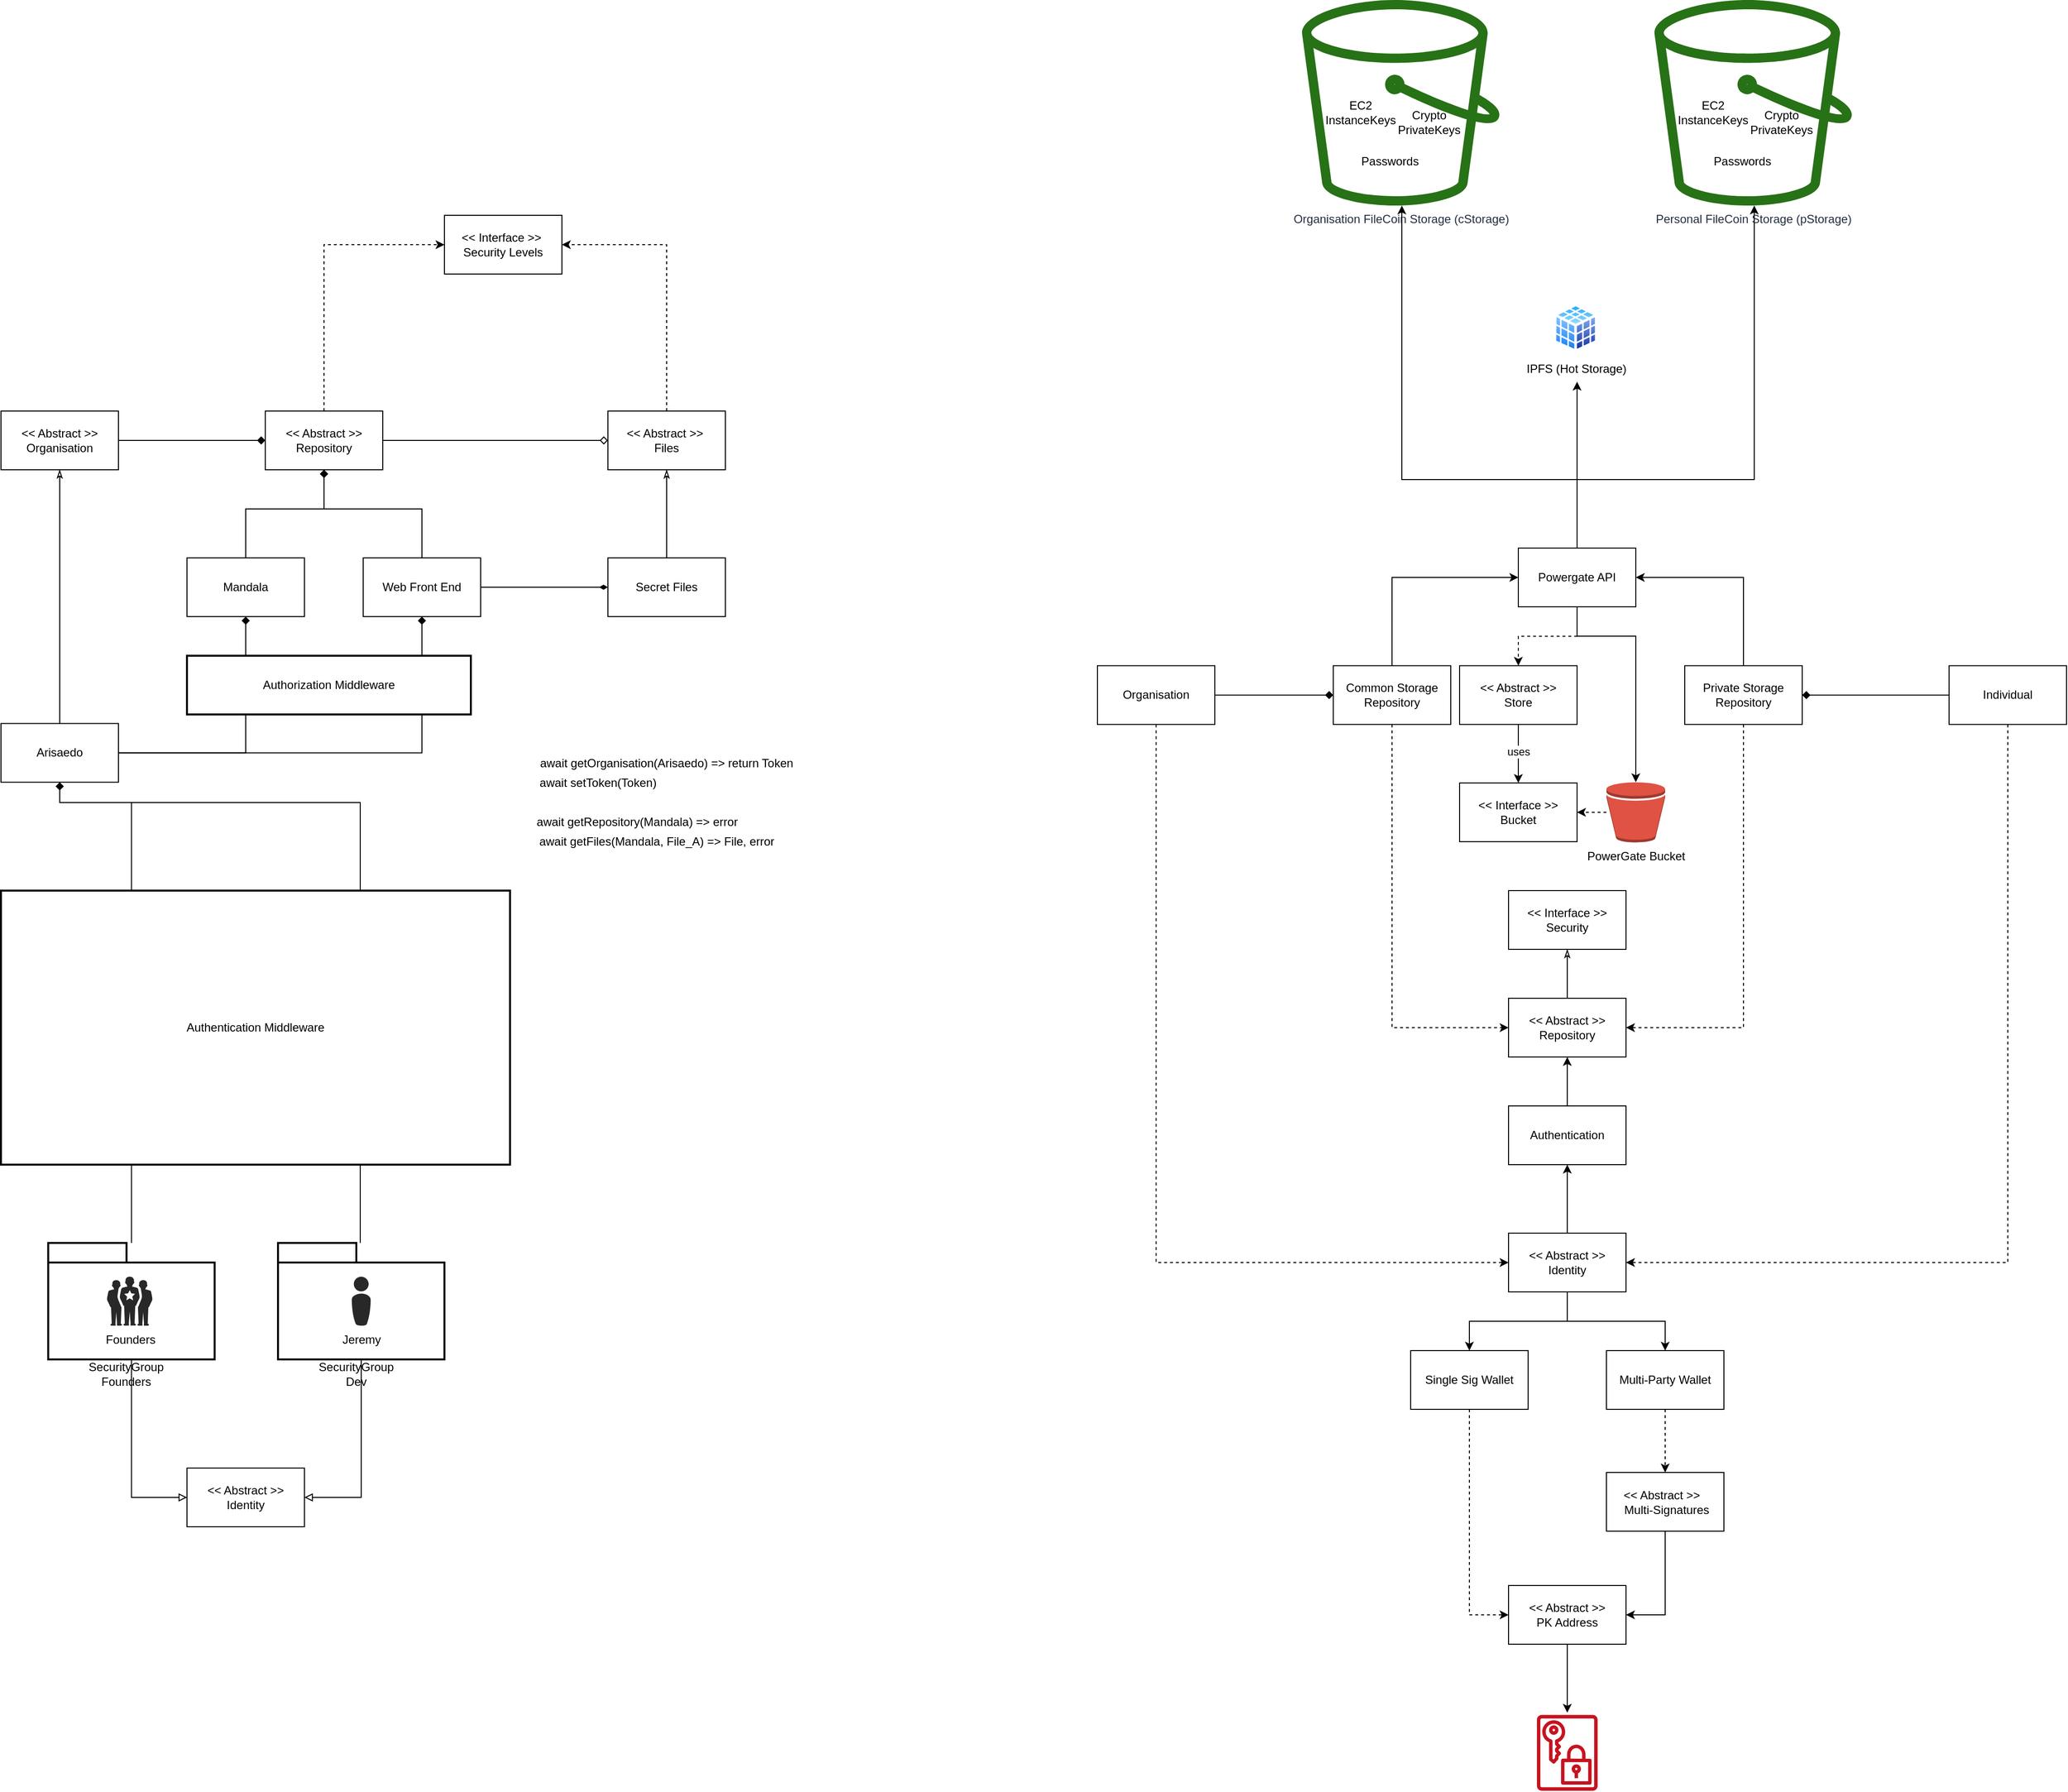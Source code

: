 <mxfile version="13.6.2" type="github">
  <diagram id="dgdlfLjW2s20BMhnikNt" name="Page-1">
    <mxGraphModel dx="4506" dy="2853" grid="1" gridSize="10" guides="1" tooltips="1" connect="1" arrows="1" fold="1" page="1" pageScale="1" pageWidth="827" pageHeight="1169" math="0" shadow="0">
      <root>
        <mxCell id="0" />
        <mxCell id="1" parent="0" />
        <mxCell id="QXBRQliUTnef7ta2N4eQ-54" style="edgeStyle=orthogonalEdgeStyle;rounded=0;orthogonalLoop=1;jettySize=auto;html=1;endArrow=diamond;endFill=1;" edge="1" parent="1" source="QXBRQliUTnef7ta2N4eQ-50">
          <mxGeometry relative="1" as="geometry">
            <mxPoint x="-1340" y="350" as="targetPoint" />
            <Array as="points">
              <mxPoint x="-1033" y="400" />
              <mxPoint x="-1340" y="400" />
            </Array>
          </mxGeometry>
        </mxCell>
        <mxCell id="QXBRQliUTnef7ta2N4eQ-74" style="edgeStyle=orthogonalEdgeStyle;rounded=0;orthogonalLoop=1;jettySize=auto;html=1;entryX=1;entryY=0.5;entryDx=0;entryDy=0;endArrow=block;endFill=0;" edge="1" parent="1" source="QXBRQliUTnef7ta2N4eQ-50" target="QXBRQliUTnef7ta2N4eQ-72">
          <mxGeometry relative="1" as="geometry" />
        </mxCell>
        <mxCell id="QXBRQliUTnef7ta2N4eQ-50" value="" style="shape=folder;tabWidth=80;tabHeight=20;tabPosition=left;strokeWidth=2;html=1;whiteSpace=wrap;align=center;" vertex="1" parent="1">
          <mxGeometry x="-1117" y="850" width="170" height="119" as="geometry" />
        </mxCell>
        <mxCell id="QXBRQliUTnef7ta2N4eQ-53" style="edgeStyle=orthogonalEdgeStyle;rounded=0;orthogonalLoop=1;jettySize=auto;html=1;entryX=0.5;entryY=1;entryDx=0;entryDy=0;endArrow=diamond;endFill=1;" edge="1" parent="1" source="QXBRQliUTnef7ta2N4eQ-46" target="QXBRQliUTnef7ta2N4eQ-31">
          <mxGeometry relative="1" as="geometry">
            <Array as="points">
              <mxPoint x="-1267" y="400" />
              <mxPoint x="-1340" y="400" />
            </Array>
          </mxGeometry>
        </mxCell>
        <mxCell id="QXBRQliUTnef7ta2N4eQ-73" style="edgeStyle=orthogonalEdgeStyle;rounded=0;orthogonalLoop=1;jettySize=auto;html=1;entryX=0;entryY=0.5;entryDx=0;entryDy=0;endArrow=block;endFill=0;" edge="1" parent="1" source="QXBRQliUTnef7ta2N4eQ-46" target="QXBRQliUTnef7ta2N4eQ-72">
          <mxGeometry relative="1" as="geometry" />
        </mxCell>
        <mxCell id="QXBRQliUTnef7ta2N4eQ-46" value="" style="shape=folder;tabWidth=80;tabHeight=20;tabPosition=left;strokeWidth=2;html=1;whiteSpace=wrap;align=center;" vertex="1" parent="1">
          <mxGeometry x="-1351.75" y="850" width="170" height="119" as="geometry" />
        </mxCell>
        <mxCell id="QXBRQliUTnef7ta2N4eQ-30" style="edgeStyle=orthogonalEdgeStyle;rounded=0;orthogonalLoop=1;jettySize=auto;html=1;entryX=0.5;entryY=1;entryDx=0;entryDy=0;endArrow=classicThin;endFill=0;" edge="1" parent="1" source="1rJ9CaBwOhFMW-6hmWRg-45" target="QXBRQliUTnef7ta2N4eQ-29">
          <mxGeometry relative="1" as="geometry" />
        </mxCell>
        <mxCell id="1rJ9CaBwOhFMW-6hmWRg-45" value="&amp;lt;&amp;lt; Abstract &amp;gt;&amp;gt;&lt;br&gt;Repository" style="rounded=0;whiteSpace=wrap;html=1;" parent="1" vertex="1">
          <mxGeometry x="140" y="600" width="120" height="60" as="geometry" />
        </mxCell>
        <mxCell id="1rJ9CaBwOhFMW-6hmWRg-85" style="edgeStyle=orthogonalEdgeStyle;rounded=0;orthogonalLoop=1;jettySize=auto;html=1;entryX=0;entryY=0.5;entryDx=0;entryDy=0;endArrow=classic;endFill=1;exitX=0.5;exitY=0;exitDx=0;exitDy=0;" parent="1" source="1rJ9CaBwOhFMW-6hmWRg-46" target="1rJ9CaBwOhFMW-6hmWRg-84" edge="1">
          <mxGeometry relative="1" as="geometry" />
        </mxCell>
        <mxCell id="1rJ9CaBwOhFMW-6hmWRg-92" style="edgeStyle=orthogonalEdgeStyle;rounded=0;orthogonalLoop=1;jettySize=auto;html=1;entryX=0;entryY=0.5;entryDx=0;entryDy=0;endArrow=classic;endFill=1;dashed=1;" parent="1" source="1rJ9CaBwOhFMW-6hmWRg-46" target="1rJ9CaBwOhFMW-6hmWRg-45" edge="1">
          <mxGeometry relative="1" as="geometry">
            <Array as="points">
              <mxPoint x="21" y="630" />
            </Array>
          </mxGeometry>
        </mxCell>
        <mxCell id="1rJ9CaBwOhFMW-6hmWRg-46" value="Common Storage Repository" style="rounded=0;whiteSpace=wrap;html=1;" parent="1" vertex="1">
          <mxGeometry x="-39.04" y="260.2" width="120" height="60" as="geometry" />
        </mxCell>
        <mxCell id="1rJ9CaBwOhFMW-6hmWRg-94" style="edgeStyle=orthogonalEdgeStyle;rounded=0;orthogonalLoop=1;jettySize=auto;html=1;entryX=1;entryY=0.5;entryDx=0;entryDy=0;endArrow=classic;endFill=1;dashed=1;" parent="1" source="1rJ9CaBwOhFMW-6hmWRg-50" target="1rJ9CaBwOhFMW-6hmWRg-45" edge="1">
          <mxGeometry relative="1" as="geometry">
            <Array as="points">
              <mxPoint x="380" y="630" />
            </Array>
          </mxGeometry>
        </mxCell>
        <mxCell id="1rJ9CaBwOhFMW-6hmWRg-96" style="edgeStyle=orthogonalEdgeStyle;rounded=0;orthogonalLoop=1;jettySize=auto;html=1;entryX=1;entryY=0.5;entryDx=0;entryDy=0;endArrow=classic;endFill=1;exitX=0.5;exitY=0;exitDx=0;exitDy=0;" parent="1" source="1rJ9CaBwOhFMW-6hmWRg-50" target="1rJ9CaBwOhFMW-6hmWRg-84" edge="1">
          <mxGeometry relative="1" as="geometry" />
        </mxCell>
        <mxCell id="1rJ9CaBwOhFMW-6hmWRg-50" value="Private Storage Repository" style="rounded=0;whiteSpace=wrap;html=1;" parent="1" vertex="1">
          <mxGeometry x="320" y="260.2" width="120" height="60" as="geometry" />
        </mxCell>
        <mxCell id="1rJ9CaBwOhFMW-6hmWRg-58" style="edgeStyle=orthogonalEdgeStyle;rounded=0;orthogonalLoop=1;jettySize=auto;html=1;entryX=0;entryY=0.5;entryDx=0;entryDy=0;endArrow=classic;endFill=1;dashed=1;" parent="1" source="1rJ9CaBwOhFMW-6hmWRg-53" target="1rJ9CaBwOhFMW-6hmWRg-57" edge="1">
          <mxGeometry relative="1" as="geometry">
            <Array as="points">
              <mxPoint x="-220" y="870" />
            </Array>
          </mxGeometry>
        </mxCell>
        <mxCell id="1rJ9CaBwOhFMW-6hmWRg-61" style="edgeStyle=orthogonalEdgeStyle;rounded=0;orthogonalLoop=1;jettySize=auto;html=1;endArrow=diamond;endFill=1;" parent="1" source="1rJ9CaBwOhFMW-6hmWRg-53" target="1rJ9CaBwOhFMW-6hmWRg-46" edge="1">
          <mxGeometry relative="1" as="geometry" />
        </mxCell>
        <mxCell id="1rJ9CaBwOhFMW-6hmWRg-53" value="Organisation" style="rounded=0;whiteSpace=wrap;html=1;" parent="1" vertex="1">
          <mxGeometry x="-280" y="260.2" width="120" height="60" as="geometry" />
        </mxCell>
        <mxCell id="1rJ9CaBwOhFMW-6hmWRg-59" style="edgeStyle=orthogonalEdgeStyle;rounded=0;orthogonalLoop=1;jettySize=auto;html=1;entryX=1;entryY=0.5;entryDx=0;entryDy=0;dashed=1;endArrow=classic;endFill=1;" parent="1" source="1rJ9CaBwOhFMW-6hmWRg-55" target="1rJ9CaBwOhFMW-6hmWRg-57" edge="1">
          <mxGeometry relative="1" as="geometry">
            <Array as="points">
              <mxPoint x="650" y="870" />
            </Array>
          </mxGeometry>
        </mxCell>
        <mxCell id="1rJ9CaBwOhFMW-6hmWRg-62" style="edgeStyle=orthogonalEdgeStyle;rounded=0;orthogonalLoop=1;jettySize=auto;html=1;entryX=1;entryY=0.5;entryDx=0;entryDy=0;endArrow=diamond;endFill=1;" parent="1" source="1rJ9CaBwOhFMW-6hmWRg-55" target="1rJ9CaBwOhFMW-6hmWRg-50" edge="1">
          <mxGeometry relative="1" as="geometry" />
        </mxCell>
        <mxCell id="1rJ9CaBwOhFMW-6hmWRg-55" value="Individual" style="rounded=0;whiteSpace=wrap;html=1;" parent="1" vertex="1">
          <mxGeometry x="590" y="260.2" width="120" height="60" as="geometry" />
        </mxCell>
        <mxCell id="1rJ9CaBwOhFMW-6hmWRg-65" style="edgeStyle=orthogonalEdgeStyle;rounded=0;orthogonalLoop=1;jettySize=auto;html=1;endArrow=classic;endFill=1;" parent="1" source="1rJ9CaBwOhFMW-6hmWRg-57" target="1rJ9CaBwOhFMW-6hmWRg-64" edge="1">
          <mxGeometry relative="1" as="geometry" />
        </mxCell>
        <mxCell id="1rJ9CaBwOhFMW-6hmWRg-70" style="edgeStyle=orthogonalEdgeStyle;rounded=0;orthogonalLoop=1;jettySize=auto;html=1;entryX=0.5;entryY=0;entryDx=0;entryDy=0;endArrow=classic;endFill=1;" parent="1" source="1rJ9CaBwOhFMW-6hmWRg-57" target="1rJ9CaBwOhFMW-6hmWRg-68" edge="1">
          <mxGeometry relative="1" as="geometry" />
        </mxCell>
        <mxCell id="1rJ9CaBwOhFMW-6hmWRg-80" style="edgeStyle=orthogonalEdgeStyle;rounded=0;orthogonalLoop=1;jettySize=auto;html=1;entryX=0.5;entryY=1;entryDx=0;entryDy=0;endArrow=classic;endFill=1;" parent="1" source="1rJ9CaBwOhFMW-6hmWRg-57" target="1rJ9CaBwOhFMW-6hmWRg-79" edge="1">
          <mxGeometry relative="1" as="geometry" />
        </mxCell>
        <mxCell id="1rJ9CaBwOhFMW-6hmWRg-57" value="&amp;lt;&amp;lt; Abstract &amp;gt;&amp;gt; Identity" style="rounded=0;whiteSpace=wrap;html=1;" parent="1" vertex="1">
          <mxGeometry x="140" y="840" width="120" height="60" as="geometry" />
        </mxCell>
        <mxCell id="1rJ9CaBwOhFMW-6hmWRg-67" style="edgeStyle=orthogonalEdgeStyle;rounded=0;orthogonalLoop=1;jettySize=auto;html=1;endArrow=classic;endFill=1;dashed=1;entryX=0;entryY=0.5;entryDx=0;entryDy=0;" parent="1" source="1rJ9CaBwOhFMW-6hmWRg-64" target="1rJ9CaBwOhFMW-6hmWRg-66" edge="1">
          <mxGeometry relative="1" as="geometry" />
        </mxCell>
        <mxCell id="1rJ9CaBwOhFMW-6hmWRg-64" value="Single Sig Wallet" style="rounded=0;whiteSpace=wrap;html=1;" parent="1" vertex="1">
          <mxGeometry x="40.0" y="960" width="120" height="60" as="geometry" />
        </mxCell>
        <mxCell id="1rJ9CaBwOhFMW-6hmWRg-75" style="edgeStyle=orthogonalEdgeStyle;rounded=0;orthogonalLoop=1;jettySize=auto;html=1;endArrow=classic;endFill=1;" parent="1" source="1rJ9CaBwOhFMW-6hmWRg-66" edge="1">
          <mxGeometry relative="1" as="geometry">
            <mxPoint x="200" y="1330" as="targetPoint" />
          </mxGeometry>
        </mxCell>
        <mxCell id="1rJ9CaBwOhFMW-6hmWRg-66" value="&amp;lt;&amp;lt; Abstract &amp;gt;&amp;gt;&lt;br&gt;PK Address" style="rounded=0;whiteSpace=wrap;html=1;" parent="1" vertex="1">
          <mxGeometry x="140" y="1200" width="120" height="60" as="geometry" />
        </mxCell>
        <mxCell id="1rJ9CaBwOhFMW-6hmWRg-72" style="edgeStyle=orthogonalEdgeStyle;rounded=0;orthogonalLoop=1;jettySize=auto;html=1;dashed=1;endArrow=classic;endFill=1;" parent="1" source="1rJ9CaBwOhFMW-6hmWRg-68" target="1rJ9CaBwOhFMW-6hmWRg-71" edge="1">
          <mxGeometry relative="1" as="geometry" />
        </mxCell>
        <mxCell id="1rJ9CaBwOhFMW-6hmWRg-68" value="Multi-Party Wallet" style="rounded=0;whiteSpace=wrap;html=1;" parent="1" vertex="1">
          <mxGeometry x="240" y="960" width="120" height="60" as="geometry" />
        </mxCell>
        <mxCell id="1rJ9CaBwOhFMW-6hmWRg-73" style="edgeStyle=orthogonalEdgeStyle;rounded=0;orthogonalLoop=1;jettySize=auto;html=1;entryX=1;entryY=0.5;entryDx=0;entryDy=0;endArrow=classic;endFill=1;" parent="1" source="1rJ9CaBwOhFMW-6hmWRg-71" target="1rJ9CaBwOhFMW-6hmWRg-66" edge="1">
          <mxGeometry relative="1" as="geometry" />
        </mxCell>
        <mxCell id="1rJ9CaBwOhFMW-6hmWRg-71" value="&amp;lt;&amp;lt; Abstract &amp;gt;&amp;gt; &amp;nbsp; &amp;nbsp;Multi-Signatures" style="rounded=0;whiteSpace=wrap;html=1;" parent="1" vertex="1">
          <mxGeometry x="240" y="1084.5" width="120" height="60" as="geometry" />
        </mxCell>
        <mxCell id="1rJ9CaBwOhFMW-6hmWRg-78" value="" style="outlineConnect=0;fontColor=#232F3E;gradientColor=none;fillColor=#C7131F;strokeColor=none;dashed=0;verticalLabelPosition=bottom;verticalAlign=top;align=center;html=1;fontSize=12;fontStyle=0;aspect=fixed;pointerEvents=1;shape=mxgraph.aws4.data_encryption_key;" parent="1" vertex="1">
          <mxGeometry x="169" y="1332" width="62" height="78" as="geometry" />
        </mxCell>
        <mxCell id="1rJ9CaBwOhFMW-6hmWRg-82" style="edgeStyle=orthogonalEdgeStyle;rounded=0;orthogonalLoop=1;jettySize=auto;html=1;entryX=0.5;entryY=1;entryDx=0;entryDy=0;endArrow=classic;endFill=1;" parent="1" source="1rJ9CaBwOhFMW-6hmWRg-79" target="1rJ9CaBwOhFMW-6hmWRg-45" edge="1">
          <mxGeometry relative="1" as="geometry" />
        </mxCell>
        <mxCell id="1rJ9CaBwOhFMW-6hmWRg-79" value="Authentication" style="rounded=0;whiteSpace=wrap;html=1;" parent="1" vertex="1">
          <mxGeometry x="140" y="710" width="120" height="60" as="geometry" />
        </mxCell>
        <mxCell id="1rJ9CaBwOhFMW-6hmWRg-88" style="edgeStyle=orthogonalEdgeStyle;rounded=0;orthogonalLoop=1;jettySize=auto;html=1;endArrow=classic;endFill=1;entryX=0.5;entryY=1;entryDx=0;entryDy=0;strokeColor=none;dashed=1;" parent="1" source="1rJ9CaBwOhFMW-6hmWRg-84" target="1rJ9CaBwOhFMW-6hmWRg-87" edge="1">
          <mxGeometry relative="1" as="geometry">
            <mxPoint x="210" y="120" as="targetPoint" />
          </mxGeometry>
        </mxCell>
        <mxCell id="1rJ9CaBwOhFMW-6hmWRg-95" style="edgeStyle=orthogonalEdgeStyle;rounded=0;orthogonalLoop=1;jettySize=auto;html=1;entryX=0.5;entryY=0;entryDx=0;entryDy=0;endArrow=classic;endFill=1;dashed=1;" parent="1" source="1rJ9CaBwOhFMW-6hmWRg-84" target="1rJ9CaBwOhFMW-6hmWRg-87" edge="1">
          <mxGeometry relative="1" as="geometry" />
        </mxCell>
        <mxCell id="1rJ9CaBwOhFMW-6hmWRg-97" style="edgeStyle=orthogonalEdgeStyle;rounded=0;orthogonalLoop=1;jettySize=auto;html=1;endArrow=classic;endFill=1;exitX=0.5;exitY=0;exitDx=0;exitDy=0;startArrow=none;startFill=0;" parent="1" source="1rJ9CaBwOhFMW-6hmWRg-84" target="1rJ9CaBwOhFMW-6hmWRg-38" edge="1">
          <mxGeometry relative="1" as="geometry">
            <Array as="points">
              <mxPoint x="210" y="70" />
              <mxPoint x="31" y="70" />
            </Array>
          </mxGeometry>
        </mxCell>
        <mxCell id="1rJ9CaBwOhFMW-6hmWRg-98" style="edgeStyle=orthogonalEdgeStyle;rounded=0;orthogonalLoop=1;jettySize=auto;html=1;endArrow=classic;endFill=1;" parent="1" source="1rJ9CaBwOhFMW-6hmWRg-84" target="1rJ9CaBwOhFMW-6hmWRg-27" edge="1">
          <mxGeometry relative="1" as="geometry">
            <Array as="points">
              <mxPoint x="210" y="70" />
              <mxPoint x="391" y="70" />
            </Array>
          </mxGeometry>
        </mxCell>
        <mxCell id="1rJ9CaBwOhFMW-6hmWRg-100" style="edgeStyle=orthogonalEdgeStyle;rounded=0;orthogonalLoop=1;jettySize=auto;html=1;endArrow=classic;endFill=1;" parent="1" source="1rJ9CaBwOhFMW-6hmWRg-84" edge="1">
          <mxGeometry relative="1" as="geometry">
            <mxPoint x="210" y="-30" as="targetPoint" />
          </mxGeometry>
        </mxCell>
        <mxCell id="qLoFIc1B3SJw04P_gE9h-11" style="edgeStyle=orthogonalEdgeStyle;rounded=0;orthogonalLoop=1;jettySize=auto;html=1;startArrow=none;startFill=0;" parent="1" source="1rJ9CaBwOhFMW-6hmWRg-84" target="qLoFIc1B3SJw04P_gE9h-9" edge="1">
          <mxGeometry relative="1" as="geometry">
            <Array as="points">
              <mxPoint x="210" y="230" />
              <mxPoint x="270" y="230" />
            </Array>
          </mxGeometry>
        </mxCell>
        <mxCell id="1rJ9CaBwOhFMW-6hmWRg-84" value="Powergate API" style="rounded=0;whiteSpace=wrap;html=1;" parent="1" vertex="1">
          <mxGeometry x="150" y="140" width="120" height="60" as="geometry" />
        </mxCell>
        <mxCell id="qLoFIc1B3SJw04P_gE9h-8" style="edgeStyle=orthogonalEdgeStyle;rounded=0;orthogonalLoop=1;jettySize=auto;html=1;entryX=0.5;entryY=0;entryDx=0;entryDy=0;startArrow=none;startFill=0;" parent="1" source="1rJ9CaBwOhFMW-6hmWRg-87" target="qLoFIc1B3SJw04P_gE9h-7" edge="1">
          <mxGeometry relative="1" as="geometry" />
        </mxCell>
        <mxCell id="qLoFIc1B3SJw04P_gE9h-12" value="uses" style="edgeLabel;html=1;align=center;verticalAlign=middle;resizable=0;points=[];" parent="qLoFIc1B3SJw04P_gE9h-8" vertex="1" connectable="0">
          <mxGeometry x="-0.065" y="4" relative="1" as="geometry">
            <mxPoint x="-4" as="offset" />
          </mxGeometry>
        </mxCell>
        <mxCell id="1rJ9CaBwOhFMW-6hmWRg-87" value="&amp;lt;&amp;lt; Abstract &amp;gt;&amp;gt;&lt;br&gt;Store" style="rounded=0;whiteSpace=wrap;html=1;" parent="1" vertex="1">
          <mxGeometry x="90" y="260.2" width="120" height="60" as="geometry" />
        </mxCell>
        <mxCell id="1rJ9CaBwOhFMW-6hmWRg-99" value="IPFS (Hot Storage)" style="aspect=fixed;perimeter=ellipsePerimeter;html=1;align=center;shadow=0;dashed=0;spacingTop=3;image;image=img/lib/active_directory/database_cube.svg;" parent="1" vertex="1">
          <mxGeometry x="186" y="-110" width="45" height="50" as="geometry" />
        </mxCell>
        <mxCell id="qLoFIc1B3SJw04P_gE9h-7" value="&amp;lt;&amp;lt; Interface &amp;gt;&amp;gt; Bucket" style="rounded=0;whiteSpace=wrap;html=1;" parent="1" vertex="1">
          <mxGeometry x="90" y="380" width="120" height="60" as="geometry" />
        </mxCell>
        <mxCell id="qLoFIc1B3SJw04P_gE9h-10" style="edgeStyle=orthogonalEdgeStyle;rounded=0;orthogonalLoop=1;jettySize=auto;html=1;entryX=1;entryY=0.5;entryDx=0;entryDy=0;startArrow=none;startFill=0;dashed=1;" parent="1" source="qLoFIc1B3SJw04P_gE9h-9" target="qLoFIc1B3SJw04P_gE9h-7" edge="1">
          <mxGeometry relative="1" as="geometry" />
        </mxCell>
        <mxCell id="qLoFIc1B3SJw04P_gE9h-9" value="PowerGate Bucket" style="outlineConnect=0;dashed=0;verticalLabelPosition=bottom;verticalAlign=top;align=center;html=1;shape=mxgraph.aws3.bucket;fillColor=#E05243;gradientColor=none;" parent="1" vertex="1">
          <mxGeometry x="240" y="379.25" width="60" height="61.5" as="geometry" />
        </mxCell>
        <mxCell id="QXBRQliUTnef7ta2N4eQ-29" value="&amp;lt;&amp;lt; Interface &amp;gt;&amp;gt;&lt;br&gt;Security" style="rounded=0;whiteSpace=wrap;html=1;" vertex="1" parent="1">
          <mxGeometry x="140" y="490" width="120" height="60" as="geometry" />
        </mxCell>
        <mxCell id="QXBRQliUTnef7ta2N4eQ-33" style="edgeStyle=orthogonalEdgeStyle;rounded=0;orthogonalLoop=1;jettySize=auto;html=1;entryX=0.5;entryY=1;entryDx=0;entryDy=0;endArrow=classicThin;endFill=0;" edge="1" parent="1" source="QXBRQliUTnef7ta2N4eQ-31" target="QXBRQliUTnef7ta2N4eQ-32">
          <mxGeometry relative="1" as="geometry" />
        </mxCell>
        <mxCell id="QXBRQliUTnef7ta2N4eQ-40" style="edgeStyle=orthogonalEdgeStyle;rounded=0;orthogonalLoop=1;jettySize=auto;html=1;endArrow=diamond;endFill=1;entryX=0.5;entryY=1;entryDx=0;entryDy=0;" edge="1" parent="1" source="QXBRQliUTnef7ta2N4eQ-31" target="QXBRQliUTnef7ta2N4eQ-36">
          <mxGeometry relative="1" as="geometry">
            <mxPoint x="-1145" y="211" as="targetPoint" />
          </mxGeometry>
        </mxCell>
        <mxCell id="QXBRQliUTnef7ta2N4eQ-41" style="edgeStyle=orthogonalEdgeStyle;rounded=0;orthogonalLoop=1;jettySize=auto;html=1;entryX=0.5;entryY=1;entryDx=0;entryDy=0;endArrow=diamond;endFill=1;" edge="1" parent="1" source="QXBRQliUTnef7ta2N4eQ-31" target="QXBRQliUTnef7ta2N4eQ-37">
          <mxGeometry relative="1" as="geometry" />
        </mxCell>
        <mxCell id="QXBRQliUTnef7ta2N4eQ-31" value="Arisaedo" style="rounded=0;whiteSpace=wrap;html=1;" vertex="1" parent="1">
          <mxGeometry x="-1400" y="319.25" width="120" height="60" as="geometry" />
        </mxCell>
        <mxCell id="QXBRQliUTnef7ta2N4eQ-35" style="edgeStyle=orthogonalEdgeStyle;rounded=0;orthogonalLoop=1;jettySize=auto;html=1;endArrow=diamond;endFill=1;" edge="1" parent="1" source="QXBRQliUTnef7ta2N4eQ-32" target="QXBRQliUTnef7ta2N4eQ-34">
          <mxGeometry relative="1" as="geometry" />
        </mxCell>
        <mxCell id="QXBRQliUTnef7ta2N4eQ-32" value="&amp;lt;&amp;lt; Abstract &amp;gt;&amp;gt; Organisation" style="rounded=0;whiteSpace=wrap;html=1;" vertex="1" parent="1">
          <mxGeometry x="-1400" width="120" height="60" as="geometry" />
        </mxCell>
        <mxCell id="QXBRQliUTnef7ta2N4eQ-56" style="edgeStyle=orthogonalEdgeStyle;rounded=0;orthogonalLoop=1;jettySize=auto;html=1;entryX=0;entryY=0.5;entryDx=0;entryDy=0;endArrow=diamond;endFill=0;" edge="1" parent="1" source="QXBRQliUTnef7ta2N4eQ-34" target="QXBRQliUTnef7ta2N4eQ-55">
          <mxGeometry relative="1" as="geometry" />
        </mxCell>
        <mxCell id="QXBRQliUTnef7ta2N4eQ-66" style="edgeStyle=orthogonalEdgeStyle;rounded=0;orthogonalLoop=1;jettySize=auto;html=1;entryX=0;entryY=0.5;entryDx=0;entryDy=0;dashed=1;endArrow=classic;endFill=1;" edge="1" parent="1" source="QXBRQliUTnef7ta2N4eQ-34" target="QXBRQliUTnef7ta2N4eQ-62">
          <mxGeometry relative="1" as="geometry">
            <Array as="points">
              <mxPoint x="-1070" y="-170" />
            </Array>
          </mxGeometry>
        </mxCell>
        <mxCell id="QXBRQliUTnef7ta2N4eQ-34" value="&amp;lt;&amp;lt; Abstract &amp;gt;&amp;gt; Repository" style="rounded=0;whiteSpace=wrap;html=1;" vertex="1" parent="1">
          <mxGeometry x="-1130" width="120" height="60" as="geometry" />
        </mxCell>
        <mxCell id="QXBRQliUTnef7ta2N4eQ-38" style="edgeStyle=orthogonalEdgeStyle;rounded=0;orthogonalLoop=1;jettySize=auto;html=1;entryX=0.5;entryY=1;entryDx=0;entryDy=0;endArrow=diamond;endFill=1;" edge="1" parent="1" source="QXBRQliUTnef7ta2N4eQ-36" target="QXBRQliUTnef7ta2N4eQ-34">
          <mxGeometry relative="1" as="geometry">
            <Array as="points">
              <mxPoint x="-1150" y="100" />
              <mxPoint x="-1070" y="100" />
            </Array>
          </mxGeometry>
        </mxCell>
        <mxCell id="QXBRQliUTnef7ta2N4eQ-36" value="Mandala" style="rounded=0;whiteSpace=wrap;html=1;" vertex="1" parent="1">
          <mxGeometry x="-1210" y="150" width="120" height="60" as="geometry" />
        </mxCell>
        <mxCell id="QXBRQliUTnef7ta2N4eQ-39" style="edgeStyle=orthogonalEdgeStyle;rounded=0;orthogonalLoop=1;jettySize=auto;html=1;endArrow=diamond;endFill=1;" edge="1" parent="1" source="QXBRQliUTnef7ta2N4eQ-37">
          <mxGeometry relative="1" as="geometry">
            <mxPoint x="-1070" y="60" as="targetPoint" />
            <Array as="points">
              <mxPoint x="-970" y="100" />
              <mxPoint x="-1070" y="100" />
            </Array>
          </mxGeometry>
        </mxCell>
        <mxCell id="QXBRQliUTnef7ta2N4eQ-60" style="edgeStyle=orthogonalEdgeStyle;rounded=0;orthogonalLoop=1;jettySize=auto;html=1;entryX=0;entryY=0.5;entryDx=0;entryDy=0;endArrow=diamondThin;endFill=1;" edge="1" parent="1" source="QXBRQliUTnef7ta2N4eQ-37" target="QXBRQliUTnef7ta2N4eQ-58">
          <mxGeometry relative="1" as="geometry" />
        </mxCell>
        <mxCell id="QXBRQliUTnef7ta2N4eQ-37" value="Web Front End" style="rounded=0;whiteSpace=wrap;html=1;" vertex="1" parent="1">
          <mxGeometry x="-1030" y="150" width="120" height="60" as="geometry" />
        </mxCell>
        <mxCell id="QXBRQliUTnef7ta2N4eQ-44" value="Jeremy" style="verticalLabelPosition=bottom;html=1;fillColor=#282828;strokeColor=none;verticalAlign=top;pointerEvents=1;align=center;shape=mxgraph.cisco_safe.people_places_things_icons.icon8;" vertex="1" parent="1">
          <mxGeometry x="-1041.75" y="884.5" width="19.5" height="50" as="geometry" />
        </mxCell>
        <mxCell id="QXBRQliUTnef7ta2N4eQ-45" value="Founders" style="verticalLabelPosition=bottom;html=1;fillColor=#282828;strokeColor=none;verticalAlign=top;pointerEvents=1;align=center;shape=mxgraph.cisco_safe.people_places_things_icons.icon1;" vertex="1" parent="1">
          <mxGeometry x="-1291.75" y="884.5" width="46.5" height="50" as="geometry" />
        </mxCell>
        <mxCell id="QXBRQliUTnef7ta2N4eQ-47" value="SecurityGroup&lt;br&gt;Founders" style="text;html=1;strokeColor=none;fillColor=none;align=center;verticalAlign=middle;whiteSpace=wrap;rounded=0;" vertex="1" parent="1">
          <mxGeometry x="-1291.75" y="973.75" width="40" height="20" as="geometry" />
        </mxCell>
        <mxCell id="QXBRQliUTnef7ta2N4eQ-52" value="SecurityGroup Dev" style="text;html=1;strokeColor=none;fillColor=none;align=center;verticalAlign=middle;whiteSpace=wrap;rounded=0;" vertex="1" parent="1">
          <mxGeometry x="-1057" y="973.75" width="40" height="20" as="geometry" />
        </mxCell>
        <mxCell id="QXBRQliUTnef7ta2N4eQ-67" style="edgeStyle=orthogonalEdgeStyle;rounded=0;orthogonalLoop=1;jettySize=auto;html=1;entryX=1;entryY=0.5;entryDx=0;entryDy=0;dashed=1;endArrow=classic;endFill=1;" edge="1" parent="1" source="QXBRQliUTnef7ta2N4eQ-55" target="QXBRQliUTnef7ta2N4eQ-62">
          <mxGeometry relative="1" as="geometry">
            <Array as="points">
              <mxPoint x="-720" y="-170" />
            </Array>
          </mxGeometry>
        </mxCell>
        <mxCell id="QXBRQliUTnef7ta2N4eQ-55" value="&amp;lt;&amp;lt; Abstract &amp;gt;&amp;gt;&amp;nbsp;&lt;br&gt;Files" style="rounded=0;whiteSpace=wrap;html=1;" vertex="1" parent="1">
          <mxGeometry x="-780" width="120" height="60" as="geometry" />
        </mxCell>
        <mxCell id="QXBRQliUTnef7ta2N4eQ-59" style="edgeStyle=orthogonalEdgeStyle;rounded=0;orthogonalLoop=1;jettySize=auto;html=1;entryX=0.5;entryY=1;entryDx=0;entryDy=0;endArrow=classicThin;endFill=0;" edge="1" parent="1" source="QXBRQliUTnef7ta2N4eQ-58" target="QXBRQliUTnef7ta2N4eQ-55">
          <mxGeometry relative="1" as="geometry" />
        </mxCell>
        <mxCell id="QXBRQliUTnef7ta2N4eQ-58" value="Secret Files" style="rounded=0;whiteSpace=wrap;html=1;" vertex="1" parent="1">
          <mxGeometry x="-780" y="150" width="120" height="60" as="geometry" />
        </mxCell>
        <mxCell id="QXBRQliUTnef7ta2N4eQ-62" value="&amp;lt;&amp;lt; Interface &amp;gt;&amp;gt;&amp;nbsp;&lt;br&gt;Security Levels" style="rounded=0;whiteSpace=wrap;html=1;" vertex="1" parent="1">
          <mxGeometry x="-947" y="-200" width="120" height="60" as="geometry" />
        </mxCell>
        <mxCell id="QXBRQliUTnef7ta2N4eQ-68" value="await getOrganisation(Arisaedo) =&amp;gt; return Token" style="text;html=1;strokeColor=none;fillColor=none;align=center;verticalAlign=middle;whiteSpace=wrap;rounded=0;" vertex="1" parent="1">
          <mxGeometry x="-910" y="350" width="380" height="20" as="geometry" />
        </mxCell>
        <mxCell id="QXBRQliUTnef7ta2N4eQ-69" value="await getRepository(Mandala) =&amp;gt; error" style="text;html=1;strokeColor=none;fillColor=none;align=center;verticalAlign=middle;whiteSpace=wrap;rounded=0;" vertex="1" parent="1">
          <mxGeometry x="-940" y="410" width="380" height="20" as="geometry" />
        </mxCell>
        <mxCell id="QXBRQliUTnef7ta2N4eQ-70" value="await setToken(Token)" style="text;html=1;strokeColor=none;fillColor=none;align=center;verticalAlign=middle;whiteSpace=wrap;rounded=0;" vertex="1" parent="1">
          <mxGeometry x="-980" y="370" width="380" height="20" as="geometry" />
        </mxCell>
        <mxCell id="QXBRQliUTnef7ta2N4eQ-71" value="await getFiles(Mandala, File_A) =&amp;gt; File, error" style="text;html=1;strokeColor=none;fillColor=none;align=center;verticalAlign=middle;whiteSpace=wrap;rounded=0;" vertex="1" parent="1">
          <mxGeometry x="-920" y="430" width="380" height="20" as="geometry" />
        </mxCell>
        <mxCell id="QXBRQliUTnef7ta2N4eQ-72" value="&amp;lt;&amp;lt; Abstract &amp;gt;&amp;gt; Identity" style="rounded=0;whiteSpace=wrap;html=1;" vertex="1" parent="1">
          <mxGeometry x="-1210" y="1080" width="120" height="60" as="geometry" />
        </mxCell>
        <mxCell id="QXBRQliUTnef7ta2N4eQ-75" value="Authentication Middleware" style="rounded=0;whiteSpace=wrap;html=1;strokeWidth=2;" vertex="1" parent="1">
          <mxGeometry x="-1400" y="490" width="520" height="280" as="geometry" />
        </mxCell>
        <mxCell id="QXBRQliUTnef7ta2N4eQ-76" value="Authorization Middleware" style="rounded=0;whiteSpace=wrap;html=1;strokeWidth=2;" vertex="1" parent="1">
          <mxGeometry x="-1210" y="250" width="290" height="60" as="geometry" />
        </mxCell>
        <mxCell id="QXBRQliUTnef7ta2N4eQ-79" value="" style="group" vertex="1" connectable="0" parent="1">
          <mxGeometry x="-70.96" y="-420" width="201.92" height="210" as="geometry" />
        </mxCell>
        <mxCell id="1rJ9CaBwOhFMW-6hmWRg-38" value="Organisation FileCoin Storage (cStorage)" style="outlineConnect=0;fontColor=#232F3E;gradientColor=none;fillColor=#277116;strokeColor=none;dashed=0;verticalLabelPosition=bottom;verticalAlign=top;align=center;html=1;fontSize=12;fontStyle=0;aspect=fixed;pointerEvents=1;shape=mxgraph.aws4.bucket;" parent="QXBRQliUTnef7ta2N4eQ-79" vertex="1">
          <mxGeometry width="201.92" height="210" as="geometry" />
        </mxCell>
        <mxCell id="1rJ9CaBwOhFMW-6hmWRg-39" value="EC2 InstanceKeys" style="text;html=1;strokeColor=none;fillColor=none;align=center;verticalAlign=middle;whiteSpace=wrap;rounded=0;" parent="QXBRQliUTnef7ta2N4eQ-79" vertex="1">
          <mxGeometry x="40.0" y="105" width="40" height="20" as="geometry" />
        </mxCell>
        <mxCell id="1rJ9CaBwOhFMW-6hmWRg-40" value="Crypto PrivateKeys" style="text;html=1;strokeColor=none;fillColor=none;align=center;verticalAlign=middle;whiteSpace=wrap;rounded=0;" parent="QXBRQliUTnef7ta2N4eQ-79" vertex="1">
          <mxGeometry x="110" y="115" width="40" height="20" as="geometry" />
        </mxCell>
        <mxCell id="1rJ9CaBwOhFMW-6hmWRg-41" value="Passwords" style="text;html=1;strokeColor=none;fillColor=none;align=center;verticalAlign=middle;whiteSpace=wrap;rounded=0;" parent="QXBRQliUTnef7ta2N4eQ-79" vertex="1">
          <mxGeometry x="70" y="155" width="40" height="20" as="geometry" />
        </mxCell>
        <mxCell id="QXBRQliUTnef7ta2N4eQ-80" value="" style="group" vertex="1" connectable="0" parent="1">
          <mxGeometry x="289.04" y="-420" width="201.92" height="210" as="geometry" />
        </mxCell>
        <mxCell id="1rJ9CaBwOhFMW-6hmWRg-27" value="Personal FileCoin Storage (pStorage)" style="outlineConnect=0;fontColor=#232F3E;gradientColor=none;fillColor=#277116;strokeColor=none;dashed=0;verticalLabelPosition=bottom;verticalAlign=top;align=center;html=1;fontSize=12;fontStyle=0;aspect=fixed;pointerEvents=1;shape=mxgraph.aws4.bucket;" parent="QXBRQliUTnef7ta2N4eQ-80" vertex="1">
          <mxGeometry width="201.92" height="210" as="geometry" />
        </mxCell>
        <mxCell id="1rJ9CaBwOhFMW-6hmWRg-29" value="EC2 InstanceKeys" style="text;html=1;strokeColor=none;fillColor=none;align=center;verticalAlign=middle;whiteSpace=wrap;rounded=0;" parent="QXBRQliUTnef7ta2N4eQ-80" vertex="1">
          <mxGeometry x="40" y="105" width="40" height="20" as="geometry" />
        </mxCell>
        <mxCell id="1rJ9CaBwOhFMW-6hmWRg-32" value="Crypto PrivateKeys" style="text;html=1;strokeColor=none;fillColor=none;align=center;verticalAlign=middle;whiteSpace=wrap;rounded=0;" parent="QXBRQliUTnef7ta2N4eQ-80" vertex="1">
          <mxGeometry x="110" y="115" width="40" height="20" as="geometry" />
        </mxCell>
        <mxCell id="1rJ9CaBwOhFMW-6hmWRg-33" value="Passwords" style="text;html=1;strokeColor=none;fillColor=none;align=center;verticalAlign=middle;whiteSpace=wrap;rounded=0;" parent="QXBRQliUTnef7ta2N4eQ-80" vertex="1">
          <mxGeometry x="70" y="155" width="40" height="20" as="geometry" />
        </mxCell>
      </root>
    </mxGraphModel>
  </diagram>
</mxfile>
